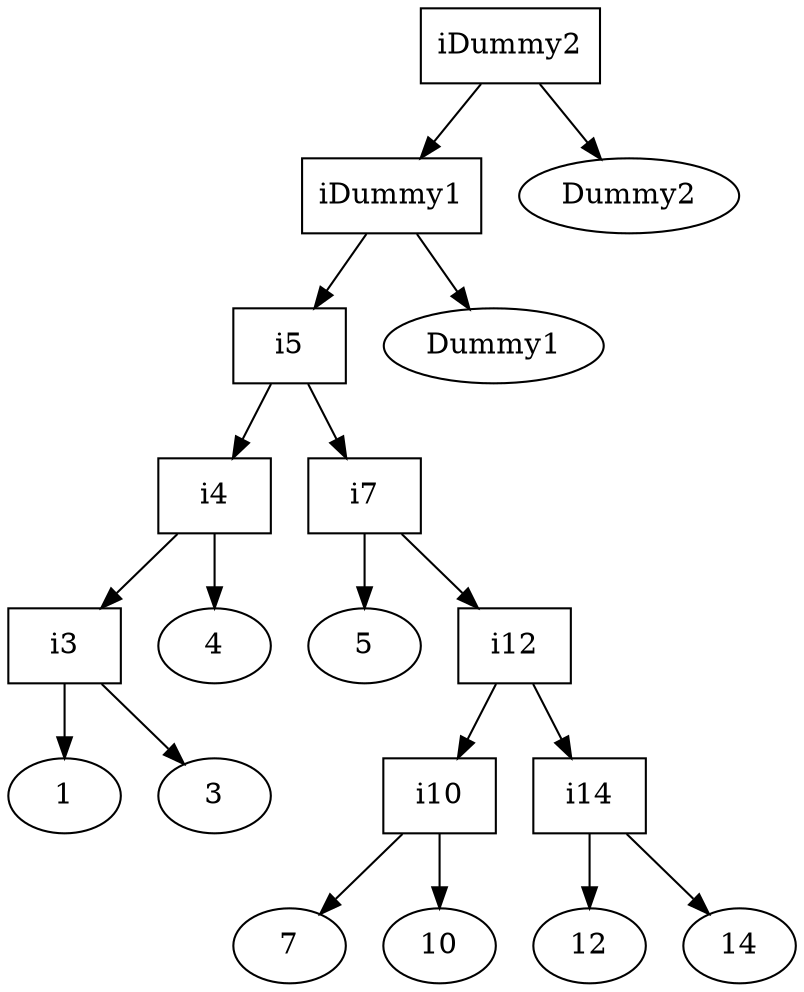 digraph BST {
iDummy2 [shape=box];
iDummy2 -> iDummy1;
iDummy2 -> Dummy2;
iDummy1 [shape=box];
iDummy1 -> i5;
iDummy1 -> Dummy1;
i5 [shape=box];
i5 -> i4;
i5 -> i7;
i4 [shape=box];
i4 -> i3;
i4 -> 4;
i7 [shape=box];
i7 -> 5;
i7 -> i12;
i3 [shape=box];
i3 -> 1;
i3 -> 3;
i12 [shape=box];
i12 -> i10;
i12 -> i14;
i10 [shape=box];
i10 -> 7;
i10 -> 10;
i14 [shape=box];
i14 -> 12;
i14 -> 14;
}
